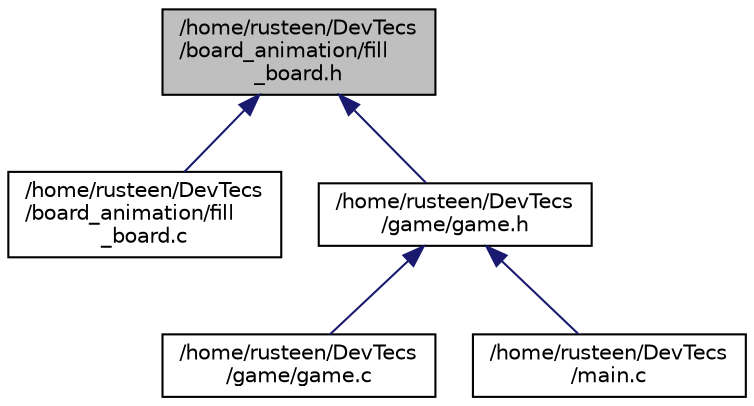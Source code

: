 digraph "/home/rusteen/DevTecs/board_animation/fill_board.h"
{
 // LATEX_PDF_SIZE
  edge [fontname="Helvetica",fontsize="10",labelfontname="Helvetica",labelfontsize="10"];
  node [fontname="Helvetica",fontsize="10",shape=record];
  Node1 [label="/home/rusteen/DevTecs\l/board_animation/fill\l_board.h",height=0.2,width=0.4,color="black", fillcolor="grey75", style="filled", fontcolor="black",tooltip=" "];
  Node1 -> Node2 [dir="back",color="midnightblue",fontsize="10",style="solid",fontname="Helvetica"];
  Node2 [label="/home/rusteen/DevTecs\l/board_animation/fill\l_board.c",height=0.2,width=0.4,color="black", fillcolor="white", style="filled",URL="$fill__board_8c.html",tooltip=" "];
  Node1 -> Node3 [dir="back",color="midnightblue",fontsize="10",style="solid",fontname="Helvetica"];
  Node3 [label="/home/rusteen/DevTecs\l/game/game.h",height=0.2,width=0.4,color="black", fillcolor="white", style="filled",URL="$game_8h.html",tooltip=" "];
  Node3 -> Node4 [dir="back",color="midnightblue",fontsize="10",style="solid",fontname="Helvetica"];
  Node4 [label="/home/rusteen/DevTecs\l/game/game.c",height=0.2,width=0.4,color="black", fillcolor="white", style="filled",URL="$game_8c.html",tooltip=" "];
  Node3 -> Node5 [dir="back",color="midnightblue",fontsize="10",style="solid",fontname="Helvetica"];
  Node5 [label="/home/rusteen/DevTecs\l/main.c",height=0.2,width=0.4,color="black", fillcolor="white", style="filled",URL="$main_8c.html",tooltip=" "];
}

